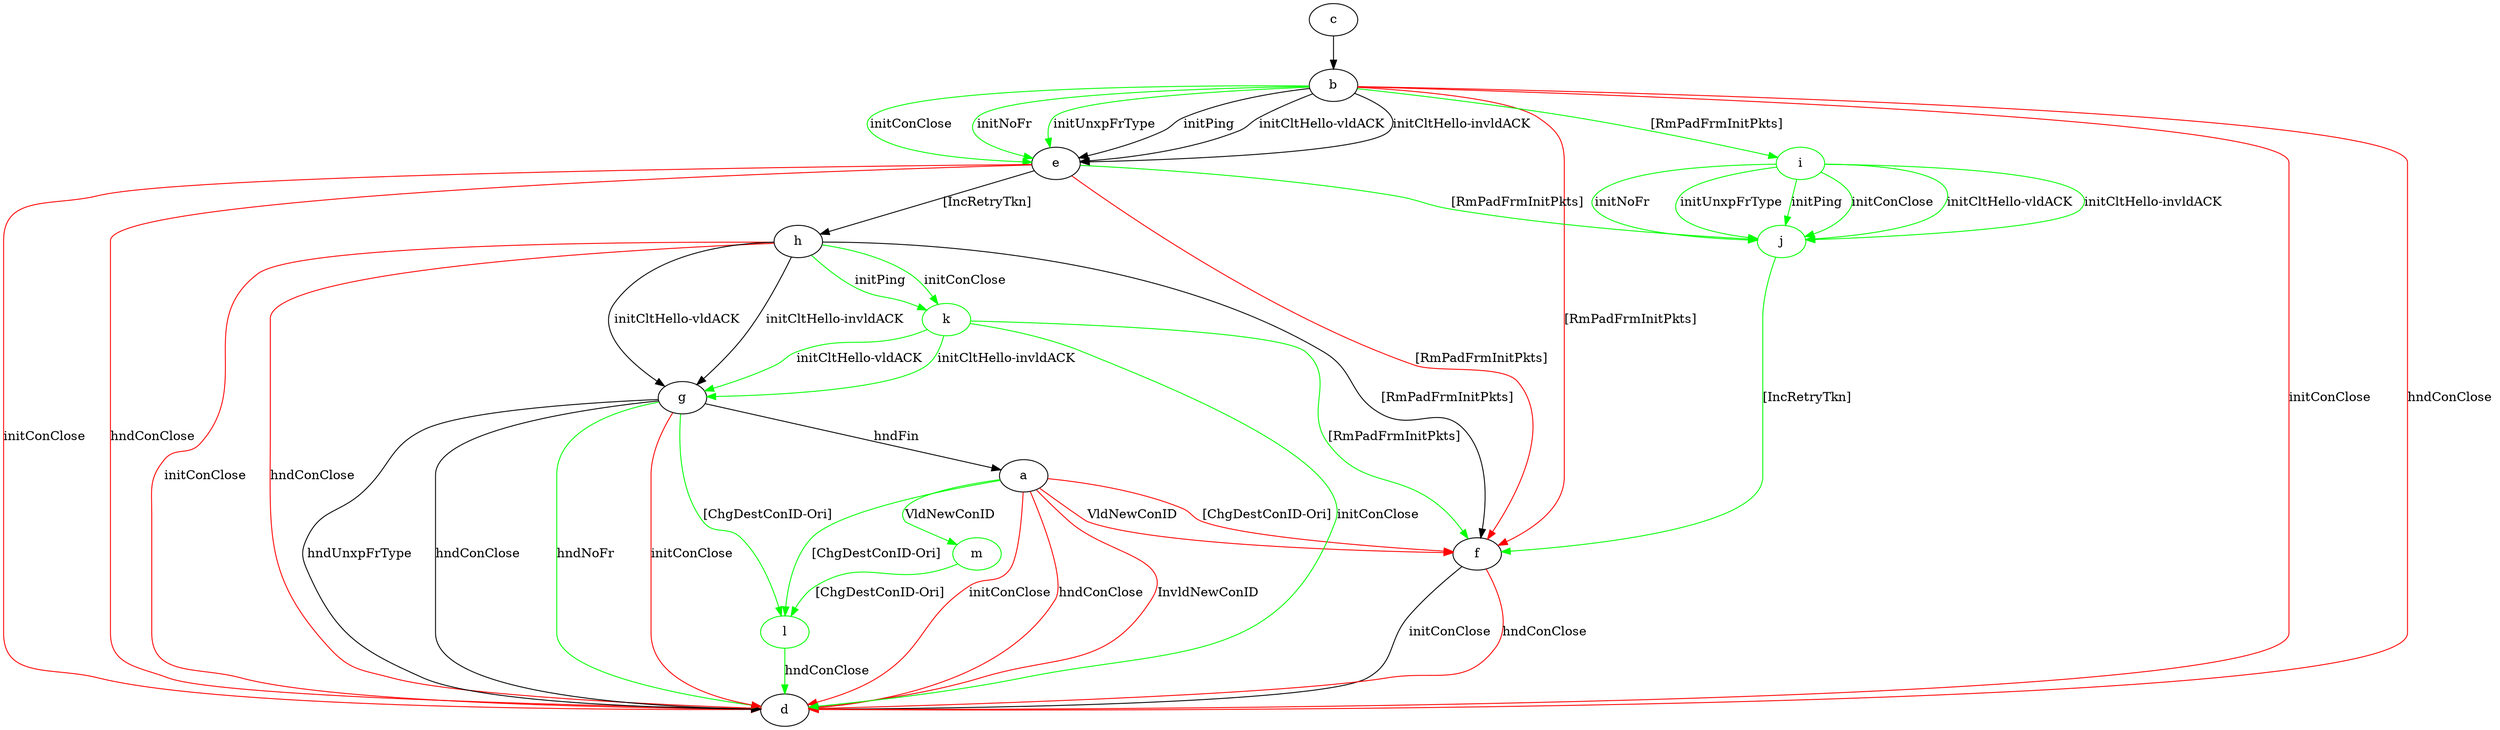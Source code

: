 digraph "" {
	a -> d	[key=0,
		color=red,
		label="initConClose "];
	a -> d	[key=1,
		color=red,
		label="hndConClose "];
	a -> d	[key=2,
		color=red,
		label="InvldNewConID "];
	a -> f	[key=0,
		color=red,
		label="VldNewConID "];
	a -> f	[key=1,
		color=red,
		label="[ChgDestConID-Ori] "];
	l	[color=green];
	a -> l	[key=0,
		color=green,
		label="[ChgDestConID-Ori] "];
	m	[color=green];
	a -> m	[key=0,
		color=green,
		label="VldNewConID "];
	b -> d	[key=0,
		color=red,
		label="initConClose "];
	b -> d	[key=1,
		color=red,
		label="hndConClose "];
	b -> e	[key=0,
		label="initPing "];
	b -> e	[key=1,
		label="initCltHello-vldACK "];
	b -> e	[key=2,
		label="initCltHello-invldACK "];
	b -> e	[key=3,
		color=green,
		label="initConClose "];
	b -> e	[key=4,
		color=green,
		label="initNoFr "];
	b -> e	[key=5,
		color=green,
		label="initUnxpFrType "];
	b -> f	[key=0,
		color=red,
		label="[RmPadFrmInitPkts] "];
	i	[color=green];
	b -> i	[key=0,
		color=green,
		label="[RmPadFrmInitPkts] "];
	c -> b	[key=0];
	e -> d	[key=0,
		color=red,
		label="initConClose "];
	e -> d	[key=1,
		color=red,
		label="hndConClose "];
	e -> f	[key=0,
		color=red,
		label="[RmPadFrmInitPkts] "];
	e -> h	[key=0,
		label="[IncRetryTkn] "];
	j	[color=green];
	e -> j	[key=0,
		color=green,
		label="[RmPadFrmInitPkts] "];
	f -> d	[key=0,
		label="initConClose "];
	f -> d	[key=1,
		color=red,
		label="hndConClose "];
	g -> a	[key=0,
		label="hndFin "];
	g -> d	[key=0,
		label="hndUnxpFrType "];
	g -> d	[key=1,
		label="hndConClose "];
	g -> d	[key=2,
		color=green,
		label="hndNoFr "];
	g -> d	[key=3,
		color=red,
		label="initConClose "];
	g -> l	[key=0,
		color=green,
		label="[ChgDestConID-Ori] "];
	h -> d	[key=0,
		color=red,
		label="initConClose "];
	h -> d	[key=1,
		color=red,
		label="hndConClose "];
	h -> f	[key=0,
		label="[RmPadFrmInitPkts] "];
	h -> g	[key=0,
		label="initCltHello-vldACK "];
	h -> g	[key=1,
		label="initCltHello-invldACK "];
	k	[color=green];
	h -> k	[key=0,
		color=green,
		label="initPing "];
	h -> k	[key=1,
		color=green,
		label="initConClose "];
	i -> j	[key=0,
		color=green,
		label="initPing "];
	i -> j	[key=1,
		color=green,
		label="initConClose "];
	i -> j	[key=2,
		color=green,
		label="initCltHello-vldACK "];
	i -> j	[key=3,
		color=green,
		label="initCltHello-invldACK "];
	i -> j	[key=4,
		color=green,
		label="initNoFr "];
	i -> j	[key=5,
		color=green,
		label="initUnxpFrType "];
	j -> f	[key=0,
		color=green,
		label="[IncRetryTkn] "];
	k -> d	[key=0,
		color=green,
		label="initConClose "];
	k -> f	[key=0,
		color=green,
		label="[RmPadFrmInitPkts] "];
	k -> g	[key=0,
		color=green,
		label="initCltHello-vldACK "];
	k -> g	[key=1,
		color=green,
		label="initCltHello-invldACK "];
	l -> d	[key=0,
		color=green,
		label="hndConClose "];
	m -> l	[key=0,
		color=green,
		label="[ChgDestConID-Ori] "];
}
